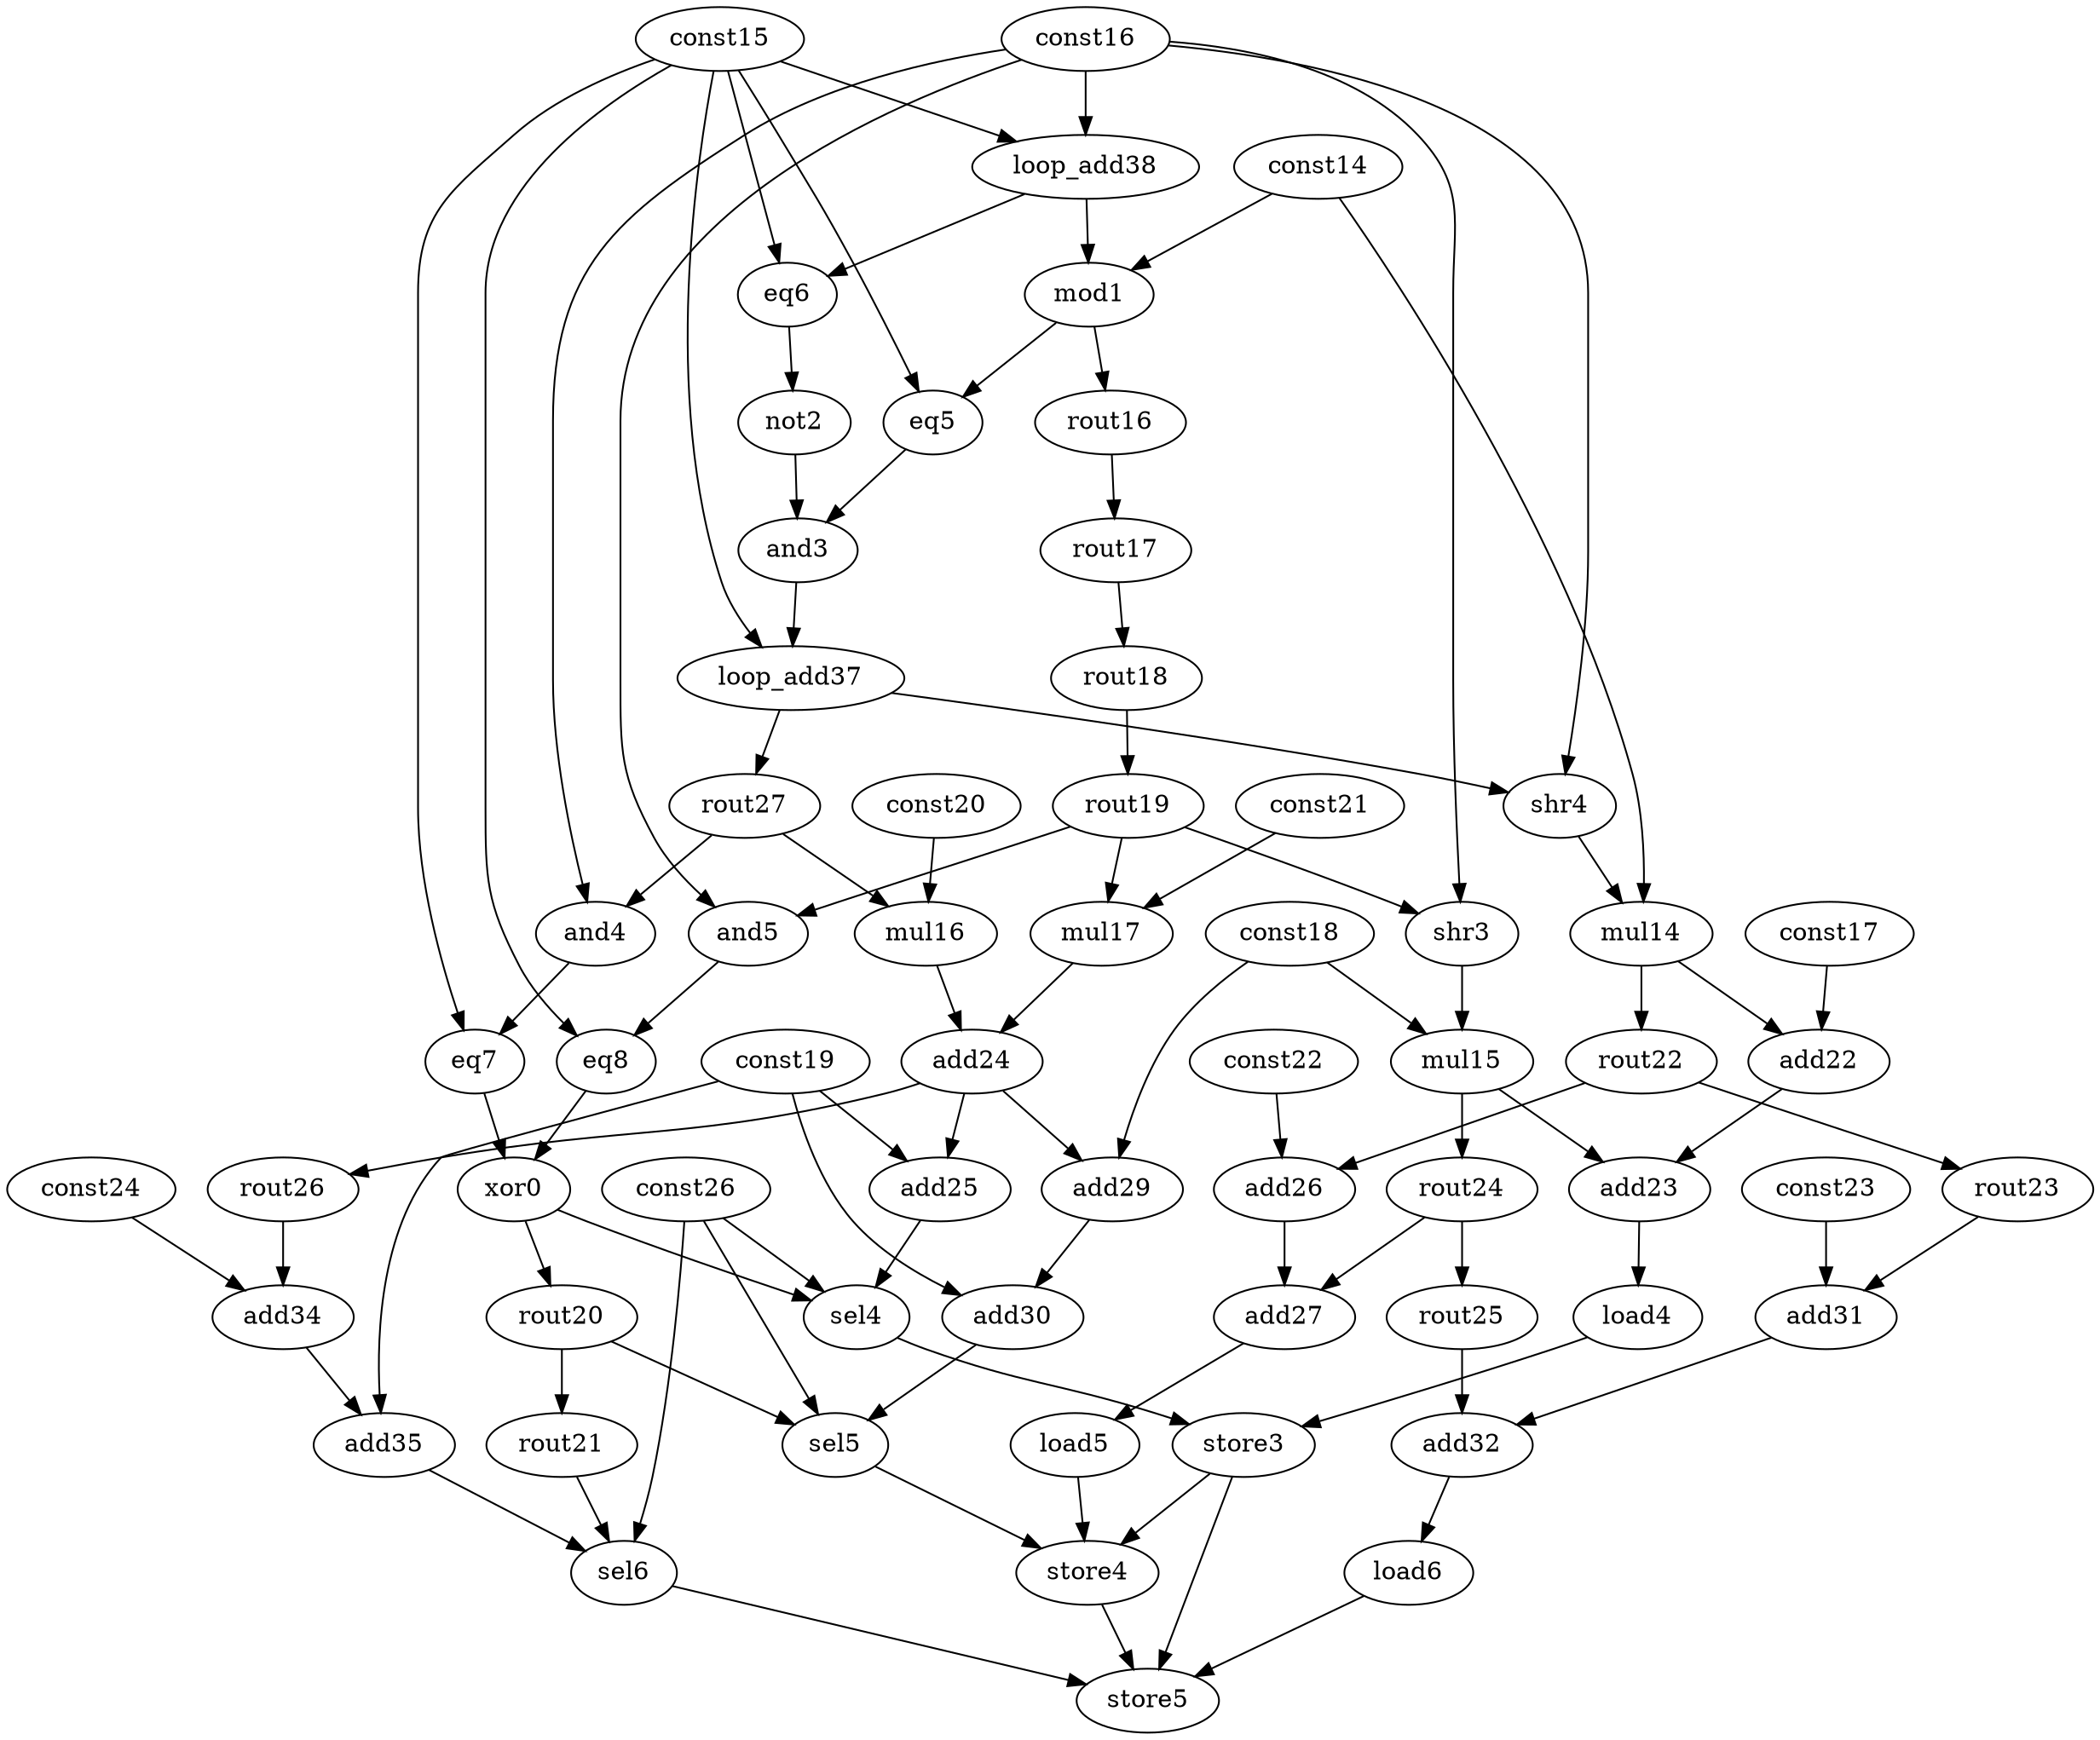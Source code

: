 digraph G {
	const14[opcode=const, val=4608]
	mod1[opcode=mod, llvm="%106", schedule=1]
	const15[opcode=const, val=0]
	eq5[opcode=eq, llvm="%107", schedule=2]
	eq6[opcode=eq, llvm="%108", schedule=1]
	not2[opcode=not, llvm="%108", schedule=2]
	and3[opcode=and, llvm="%109", schedule=3]
	const16[opcode=const, val=1]
	and4[opcode=and, llvm="%112", schedule=6]
	eq7[opcode=eq, llvm="%113", schedule=7]
	and5[opcode=and, llvm="%114", schedule=6]
	eq8[opcode=eq, llvm="%115", schedule=7]
	xor0[opcode=xor, llvm="%116", schedule=8]
	shr3[opcode=shr, llvm="%118", schedule=6]
	shr4[opcode=shr, llvm="%119", schedule=5]
	const17[opcode=const, llvm="%3"]
	mul14[opcode=mul, llvm="%120", schedule=6]
	add22[opcode=add, llvm="%120", schedule=7]
	const18[opcode=const, val=2]
	mul15[opcode=mul, llvm="%121", schedule=7]
	add23[opcode=add, llvm="%121", schedule=8]
	load4[opcode=load, llvm="%122", schedule=9]
	const19[opcode=const, llvm="%1"]
	const20[opcode=const, val=27648]
	mul16[opcode=mul, llvm="%123", schedule=6]
	const21[opcode=const, val=6]
	mul17[opcode=mul, llvm="%123", schedule=6]
	add24[opcode=add, llvm="%123", schedule=7]
	add25[opcode=add, llvm="%123", schedule=8]
	store3[opcode=store, llvm="store", schedule=10]
	const22[opcode=const, llvm="%4"]
	add26[opcode=add, llvm="%124", schedule=8]
	add27[opcode=add, llvm="%125", schedule=9]
	load5[opcode=load, llvm="%126", schedule=10]
	add29[opcode=add, llvm="%127", schedule=8]
	add30[opcode=add, llvm="%127", schedule=9]
	store4[opcode=store, llvm="store", schedule=11]
	const23[opcode=const, llvm="%5"]
	add31[opcode=add, llvm="%128", schedule=9]
	add32[opcode=add, llvm="%129", schedule=10]
	load6[opcode=load, llvm="%130", schedule=11]
	const24[opcode=const, val=4]
	add34[opcode=add, llvm="%131", schedule=9]
	add35[opcode=add, llvm="%131", schedule=10]
	store5[opcode=store, llvm="store", schedule=12]
	loop_add37[opcode=add, llvm="%104", schedule=4]
	loop_add38[opcode=add, llvm="%105", schedule=0]
	const26[opcode=const, llvm="@dump"]
	sel4[opcode=sel, llvm="store", schedule=9]
	sel5[opcode=sel, llvm="store", schedule=10]
	sel6[opcode=sel, llvm="store", schedule=11]
	rout16[opcode=rout, schedule=2]
	rout17[opcode=rout, schedule=3]
	rout18[opcode=rout, schedule=4]
	rout19[opcode=rout, schedule=5]
	rout20[opcode=rout, schedule=9]
	rout21[opcode=rout, schedule=10]
	rout22[opcode=rout, schedule=7]
	rout23[opcode=rout, schedule=8]
	rout24[opcode=rout, schedule=8]
	rout25[opcode=rout, schedule=9]
	rout26[opcode=rout, schedule=8]
	rout27[opcode=rout, schedule=5]
	loop_add38->mod1[operand=0]
	const14->mod1[operand=1]
	mod1->eq5[operand=0]
	const15->eq5[operand=1]
	loop_add38->eq6[operand=0]
	const15->eq6[operand=1]
	eq6->not2[operand=0]
	not2->and3[operand=0]
	eq5->and3[operand=1]
	rout27->and4[operand=0]
	const16->and4[operand=1]
	and4->eq7[operand=0]
	const15->eq7[operand=1]
	rout19->and5[operand=0]
	const16->and5[operand=1]
	and5->eq8[operand=0]
	const15->eq8[operand=1]
	eq8->xor0[operand=0]
	eq7->xor0[operand=1]
	rout19->shr3[operand=0]
	const16->shr3[operand=1]
	loop_add37->shr4[operand=0]
	const16->shr4[operand=1]
	shr4->mul14[operand=0]
	const14->mul14[operand=1]
	const17->add22[operand=0]
	mul14->add22[operand=1]
	shr3->mul15[operand=0]
	const18->mul15[operand=1]
	add22->add23[operand=0]
	mul15->add23[operand=1]
	add23->load4[operand=0]
	rout27->mul16[operand=0]
	const20->mul16[operand=1]
	rout19->mul17[operand=0]
	const21->mul17[operand=1]
	mul16->add24[operand=0]
	mul17->add24[operand=1]
	const19->add25[operand=0]
	add24->add25[operand=1]
	load4->store3[operand=0]
	sel4->store3[operand=1]
	const22->add26[operand=0]
	rout22->add26[operand=1]
	add26->add27[operand=0]
	rout24->add27[operand=1]
	add27->load5[operand=0]
	add24->add29[operand=0]
	const18->add29[operand=1]
	const19->add30[operand=0]
	add29->add30[operand=1]
	load5->store4[operand=0]
	sel5->store4[operand=1]
	store3->store4[operand=-1, type=order]
	const23->add31[operand=0]
	rout23->add31[operand=1]
	add31->add32[operand=0]
	rout25->add32[operand=1]
	add32->load6[operand=0]
	rout26->add34[operand=0]
	const24->add34[operand=1]
	const19->add35[operand=0]
	add34->add35[operand=1]
	load6->store5[operand=0]
	sel6->store5[operand=1]
	store3->store5[operand=-1, type=order]
	store4->store5[operand=-1, type=order]
	const15->loop_add37[operand=0, type=const_base]
	and3->loop_add37[operand=1]
	const15->loop_add38[operand=0, type=const_base]
	const16->loop_add38[operand=1]
	xor0->sel4[operand=0]
	add25->sel4[operand=1]
	const26->sel4[operand=2]
	rout20->sel5[operand=0]
	add30->sel5[operand=1]
	const26->sel5[operand=2]
	rout21->sel6[operand=0]
	add35->sel6[operand=1]
	const26->sel6[operand=2]
	mod1->rout16[operand=0]
	rout16->rout17[operand=0]
	rout17->rout18[operand=0]
	rout18->rout19[operand=0]
	xor0->rout20[operand=0]
	rout20->rout21[operand=0]
	mul14->rout22[operand=0]
	rout22->rout23[operand=0]
	mul15->rout24[operand=0]
	rout24->rout25[operand=0]
	add24->rout26[operand=0]
	loop_add37->rout27[operand=0]
}